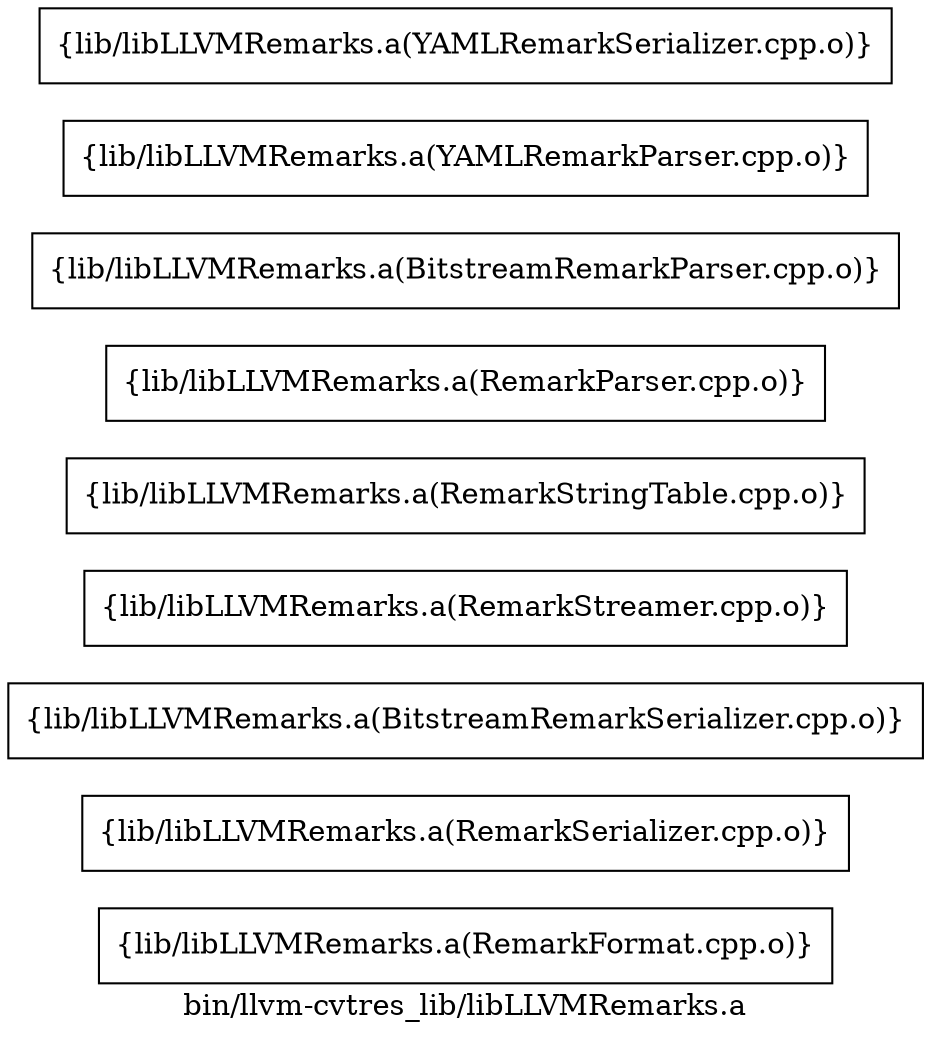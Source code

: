digraph "bin/llvm-cvtres_lib/libLLVMRemarks.a" {
	label="bin/llvm-cvtres_lib/libLLVMRemarks.a";
	rankdir=LR;

	Node0x5557162b1d68 [shape=record,shape=box,group=0,label="{lib/libLLVMRemarks.a(RemarkFormat.cpp.o)}"];
	Node0x5557162b1b88 [shape=record,shape=box,group=0,label="{lib/libLLVMRemarks.a(RemarkSerializer.cpp.o)}"];
	Node0x5557162b22b8 [shape=record,shape=box,group=0,label="{lib/libLLVMRemarks.a(BitstreamRemarkSerializer.cpp.o)}"];
	Node0x5557162aba58 [shape=record,shape=box,group=0,label="{lib/libLLVMRemarks.a(RemarkStreamer.cpp.o)}"];
	Node0x5557162ac688 [shape=record,shape=box,group=0,label="{lib/libLLVMRemarks.a(RemarkStringTable.cpp.o)}"];
	Node0x5557162abf08 [shape=record,shape=box,group=0,label="{lib/libLLVMRemarks.a(RemarkParser.cpp.o)}"];
	Node0x5557162aa388 [shape=record,shape=box,group=0,label="{lib/libLLVMRemarks.a(BitstreamRemarkParser.cpp.o)}"];
	Node0x5557162ab008 [shape=record,shape=box,group=0,label="{lib/libLLVMRemarks.a(YAMLRemarkParser.cpp.o)}"];
	Node0x5557162ad628 [shape=record,shape=box,group=0,label="{lib/libLLVMRemarks.a(YAMLRemarkSerializer.cpp.o)}"];
}
